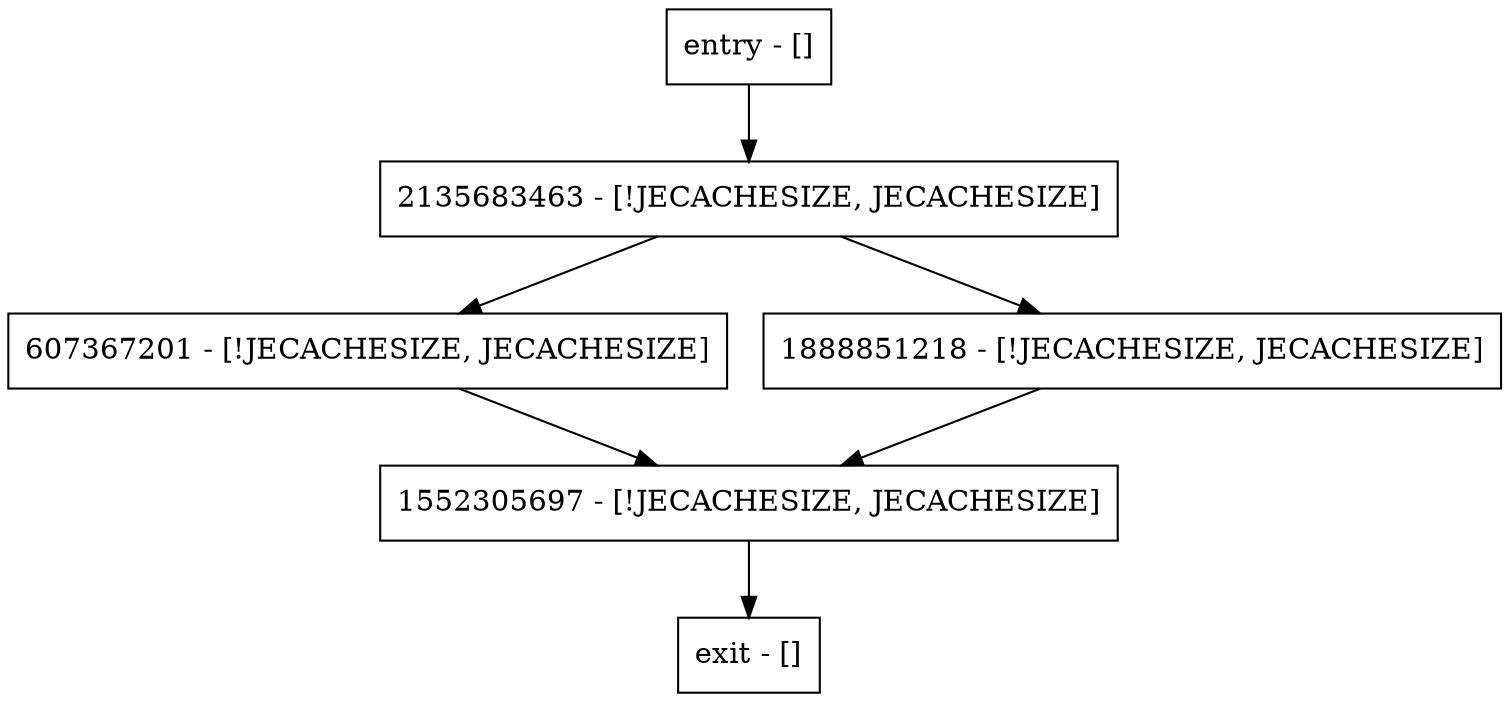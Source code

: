 digraph <clinit> {
node [shape=record];
entry [label="entry - []"];
exit [label="exit - []"];
607367201 [label="607367201 - [!JECACHESIZE, JECACHESIZE]"];
1888851218 [label="1888851218 - [!JECACHESIZE, JECACHESIZE]"];
2135683463 [label="2135683463 - [!JECACHESIZE, JECACHESIZE]"];
1552305697 [label="1552305697 - [!JECACHESIZE, JECACHESIZE]"];
entry;
exit;
entry -> 2135683463;
607367201 -> 1552305697;
1888851218 -> 1552305697;
2135683463 -> 607367201;
2135683463 -> 1888851218;
1552305697 -> exit;
}
